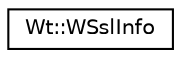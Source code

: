 digraph "Graphical Class Hierarchy"
{
 // LATEX_PDF_SIZE
  edge [fontname="Helvetica",fontsize="10",labelfontname="Helvetica",labelfontsize="10"];
  node [fontname="Helvetica",fontsize="10",shape=record];
  rankdir="LR";
  Node0 [label="Wt::WSslInfo",height=0.2,width=0.4,color="black", fillcolor="white", style="filled",URL="$classWt_1_1WSslInfo.html",tooltip="Provides SSL information about the current session."];
}
